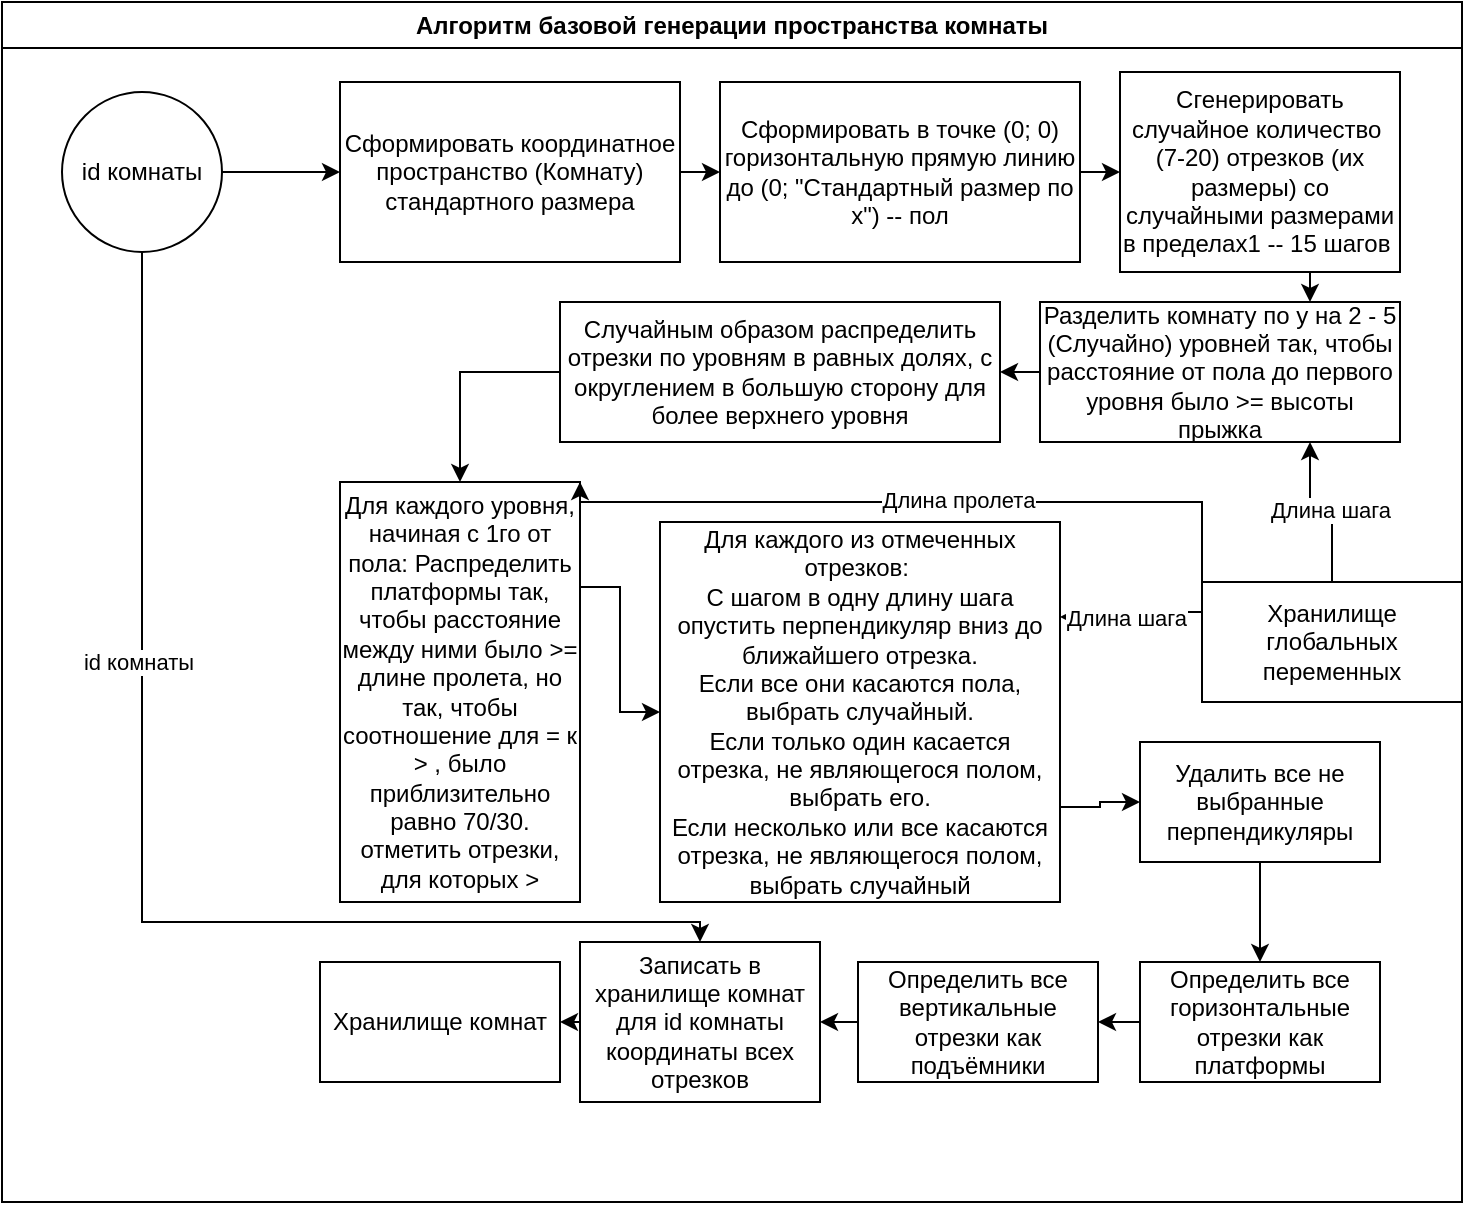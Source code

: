 <mxfile version="22.1.16" type="device">
  <diagram name="Страница — 1" id="R87gwawpsRX5DZW33Yvw">
    <mxGraphModel dx="4208" dy="-146" grid="1" gridSize="10" guides="1" tooltips="1" connect="1" arrows="1" fold="1" page="1" pageScale="1" pageWidth="827" pageHeight="1169" math="0" shadow="0">
      <root>
        <mxCell id="0" />
        <mxCell id="1" parent="0" />
        <mxCell id="hZTHAR6i0K3fFT6IlkUh-194" value="Алгоритм базовой генерации пространства комнаты" style="swimlane;whiteSpace=wrap;html=1;" vertex="1" parent="1">
          <mxGeometry x="-2410" y="1240" width="730" height="600" as="geometry" />
        </mxCell>
        <mxCell id="hZTHAR6i0K3fFT6IlkUh-195" style="edgeStyle=orthogonalEdgeStyle;rounded=0;orthogonalLoop=1;jettySize=auto;html=1;exitX=1;exitY=0.75;exitDx=0;exitDy=0;entryX=0;entryY=0.5;entryDx=0;entryDy=0;" edge="1" parent="hZTHAR6i0K3fFT6IlkUh-194" source="hZTHAR6i0K3fFT6IlkUh-196" target="hZTHAR6i0K3fFT6IlkUh-210">
          <mxGeometry relative="1" as="geometry" />
        </mxCell>
        <mxCell id="hZTHAR6i0K3fFT6IlkUh-196" value="Для каждого из отмеченных отрезков:&amp;nbsp;&lt;br&gt;С шагом в одну длину шага опустить перпендикуляр вниз до ближайшего отрезка.&lt;br&gt;Если все они касаются пола, выбрать случайный.&lt;br&gt;Если только один касается отрезка, не являющегося полом, выбрать его.&lt;br&gt;Если несколько или все касаются отрезка, не являющегося полом, выбрать случайный" style="rounded=0;whiteSpace=wrap;html=1;" vertex="1" parent="hZTHAR6i0K3fFT6IlkUh-194">
          <mxGeometry x="329" y="260" width="200" height="190" as="geometry" />
        </mxCell>
        <mxCell id="hZTHAR6i0K3fFT6IlkUh-197" style="edgeStyle=orthogonalEdgeStyle;rounded=0;orthogonalLoop=1;jettySize=auto;html=1;exitX=1;exitY=0.5;exitDx=0;exitDy=0;entryX=0;entryY=0.5;entryDx=0;entryDy=0;" edge="1" parent="hZTHAR6i0K3fFT6IlkUh-194" source="hZTHAR6i0K3fFT6IlkUh-198" target="hZTHAR6i0K3fFT6IlkUh-200">
          <mxGeometry relative="1" as="geometry" />
        </mxCell>
        <mxCell id="hZTHAR6i0K3fFT6IlkUh-198" value="Сформировать координатное пространство (Комнату) стандартного размера" style="rounded=0;whiteSpace=wrap;html=1;" vertex="1" parent="hZTHAR6i0K3fFT6IlkUh-194">
          <mxGeometry x="169" y="40" width="170" height="90" as="geometry" />
        </mxCell>
        <mxCell id="hZTHAR6i0K3fFT6IlkUh-199" style="edgeStyle=orthogonalEdgeStyle;rounded=0;orthogonalLoop=1;jettySize=auto;html=1;exitX=1;exitY=0.5;exitDx=0;exitDy=0;entryX=0;entryY=0.5;entryDx=0;entryDy=0;" edge="1" parent="hZTHAR6i0K3fFT6IlkUh-194" source="hZTHAR6i0K3fFT6IlkUh-200" target="hZTHAR6i0K3fFT6IlkUh-202">
          <mxGeometry relative="1" as="geometry" />
        </mxCell>
        <mxCell id="hZTHAR6i0K3fFT6IlkUh-200" value="Сформировать в точке (0; 0) горизонтальную прямую линию до (0; &quot;Стандартный размер по х&quot;) -- пол" style="rounded=0;whiteSpace=wrap;html=1;" vertex="1" parent="hZTHAR6i0K3fFT6IlkUh-194">
          <mxGeometry x="359" y="40" width="180" height="90" as="geometry" />
        </mxCell>
        <mxCell id="hZTHAR6i0K3fFT6IlkUh-201" style="edgeStyle=orthogonalEdgeStyle;rounded=0;orthogonalLoop=1;jettySize=auto;html=1;exitX=0.5;exitY=1;exitDx=0;exitDy=0;entryX=0.75;entryY=0;entryDx=0;entryDy=0;" edge="1" parent="hZTHAR6i0K3fFT6IlkUh-194" source="hZTHAR6i0K3fFT6IlkUh-202" target="hZTHAR6i0K3fFT6IlkUh-204">
          <mxGeometry relative="1" as="geometry" />
        </mxCell>
        <mxCell id="hZTHAR6i0K3fFT6IlkUh-202" value="Сгенерировать случайное количество&amp;nbsp; (7-20) отрезков (их размеры) со случайными размерами в&amp;nbsp;пределах1 -- 15 шагов&amp;nbsp;" style="rounded=0;whiteSpace=wrap;html=1;" vertex="1" parent="hZTHAR6i0K3fFT6IlkUh-194">
          <mxGeometry x="559" y="35" width="140" height="100" as="geometry" />
        </mxCell>
        <mxCell id="hZTHAR6i0K3fFT6IlkUh-203" style="edgeStyle=orthogonalEdgeStyle;rounded=0;orthogonalLoop=1;jettySize=auto;html=1;exitX=0;exitY=0.5;exitDx=0;exitDy=0;entryX=1;entryY=0.5;entryDx=0;entryDy=0;" edge="1" parent="hZTHAR6i0K3fFT6IlkUh-194" source="hZTHAR6i0K3fFT6IlkUh-204" target="hZTHAR6i0K3fFT6IlkUh-206">
          <mxGeometry relative="1" as="geometry" />
        </mxCell>
        <mxCell id="hZTHAR6i0K3fFT6IlkUh-204" value="Разделить комнату по у на 2 - 5 (Случайно) уровней так, чтобы расстояние от пола до первого уровня было &amp;gt;= высоты прыжка" style="rounded=0;whiteSpace=wrap;html=1;" vertex="1" parent="hZTHAR6i0K3fFT6IlkUh-194">
          <mxGeometry x="519" y="150" width="180" height="70" as="geometry" />
        </mxCell>
        <mxCell id="hZTHAR6i0K3fFT6IlkUh-205" style="edgeStyle=orthogonalEdgeStyle;rounded=0;orthogonalLoop=1;jettySize=auto;html=1;exitX=0;exitY=0.5;exitDx=0;exitDy=0;" edge="1" parent="hZTHAR6i0K3fFT6IlkUh-194" source="hZTHAR6i0K3fFT6IlkUh-206" target="hZTHAR6i0K3fFT6IlkUh-208">
          <mxGeometry relative="1" as="geometry" />
        </mxCell>
        <mxCell id="hZTHAR6i0K3fFT6IlkUh-206" value="Случайным образом распределить отрезки по уровням в равных долях, с округлением в большую сторону для более верхнего уровня" style="rounded=0;whiteSpace=wrap;html=1;" vertex="1" parent="hZTHAR6i0K3fFT6IlkUh-194">
          <mxGeometry x="279" y="150" width="220" height="70" as="geometry" />
        </mxCell>
        <mxCell id="hZTHAR6i0K3fFT6IlkUh-207" style="edgeStyle=orthogonalEdgeStyle;rounded=0;orthogonalLoop=1;jettySize=auto;html=1;exitX=1;exitY=0.25;exitDx=0;exitDy=0;entryX=0;entryY=0.5;entryDx=0;entryDy=0;" edge="1" parent="hZTHAR6i0K3fFT6IlkUh-194" source="hZTHAR6i0K3fFT6IlkUh-208" target="hZTHAR6i0K3fFT6IlkUh-196">
          <mxGeometry relative="1" as="geometry" />
        </mxCell>
        <mxCell id="hZTHAR6i0K3fFT6IlkUh-208" value="Для каждого уровня, начиная с 1го от пола: Распределить платформы так, чтобы расстояние между ними было &amp;gt;= длине пролета, но так, чтобы соотношение для = к &amp;gt; , было приблизительно равно 70/30. отметить отрезки, для которых &amp;gt;" style="rounded=0;whiteSpace=wrap;html=1;" vertex="1" parent="hZTHAR6i0K3fFT6IlkUh-194">
          <mxGeometry x="169" y="240" width="120" height="210" as="geometry" />
        </mxCell>
        <mxCell id="hZTHAR6i0K3fFT6IlkUh-209" style="edgeStyle=orthogonalEdgeStyle;rounded=0;orthogonalLoop=1;jettySize=auto;html=1;exitX=0.5;exitY=1;exitDx=0;exitDy=0;entryX=0.5;entryY=0;entryDx=0;entryDy=0;" edge="1" parent="hZTHAR6i0K3fFT6IlkUh-194" source="hZTHAR6i0K3fFT6IlkUh-210" target="hZTHAR6i0K3fFT6IlkUh-212">
          <mxGeometry relative="1" as="geometry" />
        </mxCell>
        <mxCell id="hZTHAR6i0K3fFT6IlkUh-210" value="Удалить все не выбранные перпендикуляры" style="rounded=0;whiteSpace=wrap;html=1;" vertex="1" parent="hZTHAR6i0K3fFT6IlkUh-194">
          <mxGeometry x="569" y="370" width="120" height="60" as="geometry" />
        </mxCell>
        <mxCell id="hZTHAR6i0K3fFT6IlkUh-211" style="edgeStyle=orthogonalEdgeStyle;rounded=0;orthogonalLoop=1;jettySize=auto;html=1;exitX=0;exitY=0.5;exitDx=0;exitDy=0;entryX=1;entryY=0.5;entryDx=0;entryDy=0;" edge="1" parent="hZTHAR6i0K3fFT6IlkUh-194" source="hZTHAR6i0K3fFT6IlkUh-212" target="hZTHAR6i0K3fFT6IlkUh-214">
          <mxGeometry relative="1" as="geometry" />
        </mxCell>
        <mxCell id="hZTHAR6i0K3fFT6IlkUh-212" value="Определить все горизонтальные отрезки как платформы" style="rounded=0;whiteSpace=wrap;html=1;" vertex="1" parent="hZTHAR6i0K3fFT6IlkUh-194">
          <mxGeometry x="569" y="480" width="120" height="60" as="geometry" />
        </mxCell>
        <mxCell id="hZTHAR6i0K3fFT6IlkUh-213" style="edgeStyle=orthogonalEdgeStyle;rounded=0;orthogonalLoop=1;jettySize=auto;html=1;exitX=0;exitY=0.5;exitDx=0;exitDy=0;entryX=1;entryY=0.5;entryDx=0;entryDy=0;" edge="1" parent="hZTHAR6i0K3fFT6IlkUh-194" source="hZTHAR6i0K3fFT6IlkUh-214" target="hZTHAR6i0K3fFT6IlkUh-216">
          <mxGeometry relative="1" as="geometry" />
        </mxCell>
        <mxCell id="hZTHAR6i0K3fFT6IlkUh-214" value="Определить все вертикальные отрезки как подъёмники" style="rounded=0;whiteSpace=wrap;html=1;" vertex="1" parent="hZTHAR6i0K3fFT6IlkUh-194">
          <mxGeometry x="428" y="480" width="120" height="60" as="geometry" />
        </mxCell>
        <mxCell id="hZTHAR6i0K3fFT6IlkUh-215" style="edgeStyle=orthogonalEdgeStyle;rounded=0;orthogonalLoop=1;jettySize=auto;html=1;exitX=0;exitY=0.5;exitDx=0;exitDy=0;entryX=1;entryY=0.5;entryDx=0;entryDy=0;" edge="1" parent="hZTHAR6i0K3fFT6IlkUh-194" source="hZTHAR6i0K3fFT6IlkUh-216" target="hZTHAR6i0K3fFT6IlkUh-217">
          <mxGeometry relative="1" as="geometry" />
        </mxCell>
        <mxCell id="hZTHAR6i0K3fFT6IlkUh-216" value="Записать в хранилище комнат для id комнаты координаты всех отрезков" style="rounded=0;whiteSpace=wrap;html=1;" vertex="1" parent="hZTHAR6i0K3fFT6IlkUh-194">
          <mxGeometry x="289" y="470" width="120" height="80" as="geometry" />
        </mxCell>
        <mxCell id="hZTHAR6i0K3fFT6IlkUh-217" value="Хранилище комнат" style="rounded=0;whiteSpace=wrap;html=1;" vertex="1" parent="hZTHAR6i0K3fFT6IlkUh-194">
          <mxGeometry x="159" y="480" width="120" height="60" as="geometry" />
        </mxCell>
        <mxCell id="hZTHAR6i0K3fFT6IlkUh-218" style="edgeStyle=orthogonalEdgeStyle;rounded=0;orthogonalLoop=1;jettySize=auto;html=1;exitX=1;exitY=0.5;exitDx=0;exitDy=0;entryX=0;entryY=0.5;entryDx=0;entryDy=0;" edge="1" parent="hZTHAR6i0K3fFT6IlkUh-194" source="hZTHAR6i0K3fFT6IlkUh-221" target="hZTHAR6i0K3fFT6IlkUh-198">
          <mxGeometry relative="1" as="geometry" />
        </mxCell>
        <mxCell id="hZTHAR6i0K3fFT6IlkUh-219" style="edgeStyle=orthogonalEdgeStyle;rounded=0;orthogonalLoop=1;jettySize=auto;html=1;exitX=0.5;exitY=1;exitDx=0;exitDy=0;" edge="1" parent="hZTHAR6i0K3fFT6IlkUh-194" source="hZTHAR6i0K3fFT6IlkUh-221" target="hZTHAR6i0K3fFT6IlkUh-216">
          <mxGeometry relative="1" as="geometry">
            <Array as="points">
              <mxPoint x="70" y="460" />
              <mxPoint x="349" y="460" />
            </Array>
          </mxGeometry>
        </mxCell>
        <mxCell id="hZTHAR6i0K3fFT6IlkUh-220" value="id комнаты" style="edgeLabel;html=1;align=center;verticalAlign=middle;resizable=0;points=[];" vertex="1" connectable="0" parent="hZTHAR6i0K3fFT6IlkUh-219">
          <mxGeometry x="-0.345" y="-2" relative="1" as="geometry">
            <mxPoint as="offset" />
          </mxGeometry>
        </mxCell>
        <mxCell id="hZTHAR6i0K3fFT6IlkUh-221" value="id комнаты" style="ellipse;whiteSpace=wrap;html=1;aspect=fixed;" vertex="1" parent="hZTHAR6i0K3fFT6IlkUh-194">
          <mxGeometry x="30" y="45" width="80" height="80" as="geometry" />
        </mxCell>
        <mxCell id="hZTHAR6i0K3fFT6IlkUh-222" value="Хранилище глобальных переменных" style="rounded=0;whiteSpace=wrap;html=1;" vertex="1" parent="hZTHAR6i0K3fFT6IlkUh-194">
          <mxGeometry x="600" y="290" width="130" height="60" as="geometry" />
        </mxCell>
        <mxCell id="hZTHAR6i0K3fFT6IlkUh-223" style="edgeStyle=orthogonalEdgeStyle;rounded=0;orthogonalLoop=1;jettySize=auto;html=1;exitX=0.5;exitY=0;exitDx=0;exitDy=0;entryX=0.75;entryY=1;entryDx=0;entryDy=0;" edge="1" parent="hZTHAR6i0K3fFT6IlkUh-194" source="hZTHAR6i0K3fFT6IlkUh-222" target="hZTHAR6i0K3fFT6IlkUh-204">
          <mxGeometry relative="1" as="geometry" />
        </mxCell>
        <mxCell id="hZTHAR6i0K3fFT6IlkUh-224" value="Длина шага" style="edgeLabel;html=1;align=center;verticalAlign=middle;resizable=0;points=[];" vertex="1" connectable="0" parent="hZTHAR6i0K3fFT6IlkUh-223">
          <mxGeometry x="-0.111" y="-1" relative="1" as="geometry">
            <mxPoint as="offset" />
          </mxGeometry>
        </mxCell>
        <mxCell id="hZTHAR6i0K3fFT6IlkUh-225" style="edgeStyle=orthogonalEdgeStyle;rounded=0;orthogonalLoop=1;jettySize=auto;html=1;exitX=0;exitY=0;exitDx=0;exitDy=0;entryX=1;entryY=0;entryDx=0;entryDy=0;" edge="1" parent="hZTHAR6i0K3fFT6IlkUh-194" source="hZTHAR6i0K3fFT6IlkUh-222" target="hZTHAR6i0K3fFT6IlkUh-208">
          <mxGeometry relative="1" as="geometry">
            <Array as="points">
              <mxPoint x="600" y="250" />
              <mxPoint x="289" y="250" />
            </Array>
          </mxGeometry>
        </mxCell>
        <mxCell id="hZTHAR6i0K3fFT6IlkUh-226" value="Длина пролета" style="edgeLabel;html=1;align=center;verticalAlign=middle;resizable=0;points=[];" vertex="1" connectable="0" parent="hZTHAR6i0K3fFT6IlkUh-225">
          <mxGeometry x="-0.103" y="-1" relative="1" as="geometry">
            <mxPoint as="offset" />
          </mxGeometry>
        </mxCell>
        <mxCell id="hZTHAR6i0K3fFT6IlkUh-227" style="edgeStyle=orthogonalEdgeStyle;rounded=0;orthogonalLoop=1;jettySize=auto;html=1;exitX=0;exitY=0.25;exitDx=0;exitDy=0;entryX=1;entryY=0.25;entryDx=0;entryDy=0;" edge="1" parent="hZTHAR6i0K3fFT6IlkUh-194" source="hZTHAR6i0K3fFT6IlkUh-222" target="hZTHAR6i0K3fFT6IlkUh-196">
          <mxGeometry relative="1" as="geometry" />
        </mxCell>
        <mxCell id="hZTHAR6i0K3fFT6IlkUh-228" value="Длина шага" style="edgeLabel;html=1;align=center;verticalAlign=middle;resizable=0;points=[];" vertex="1" connectable="0" parent="hZTHAR6i0K3fFT6IlkUh-227">
          <mxGeometry x="0.113" relative="1" as="geometry">
            <mxPoint as="offset" />
          </mxGeometry>
        </mxCell>
      </root>
    </mxGraphModel>
  </diagram>
</mxfile>
